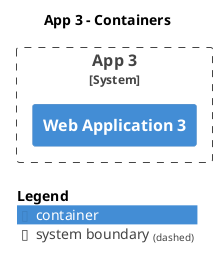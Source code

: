 @startuml
set separator none
title App 3 - Containers

top to bottom direction

!include <C4/C4>
!include <C4/C4_Context>
!include <C4/C4_Container>

System_Boundary("App3_boundary", "App 3", $tags="") {
  Container(App3.WebApplication3, "Web Application 3", $techn="", $descr="", $tags="", $link="")
}


SHOW_LEGEND(true)
@enduml
